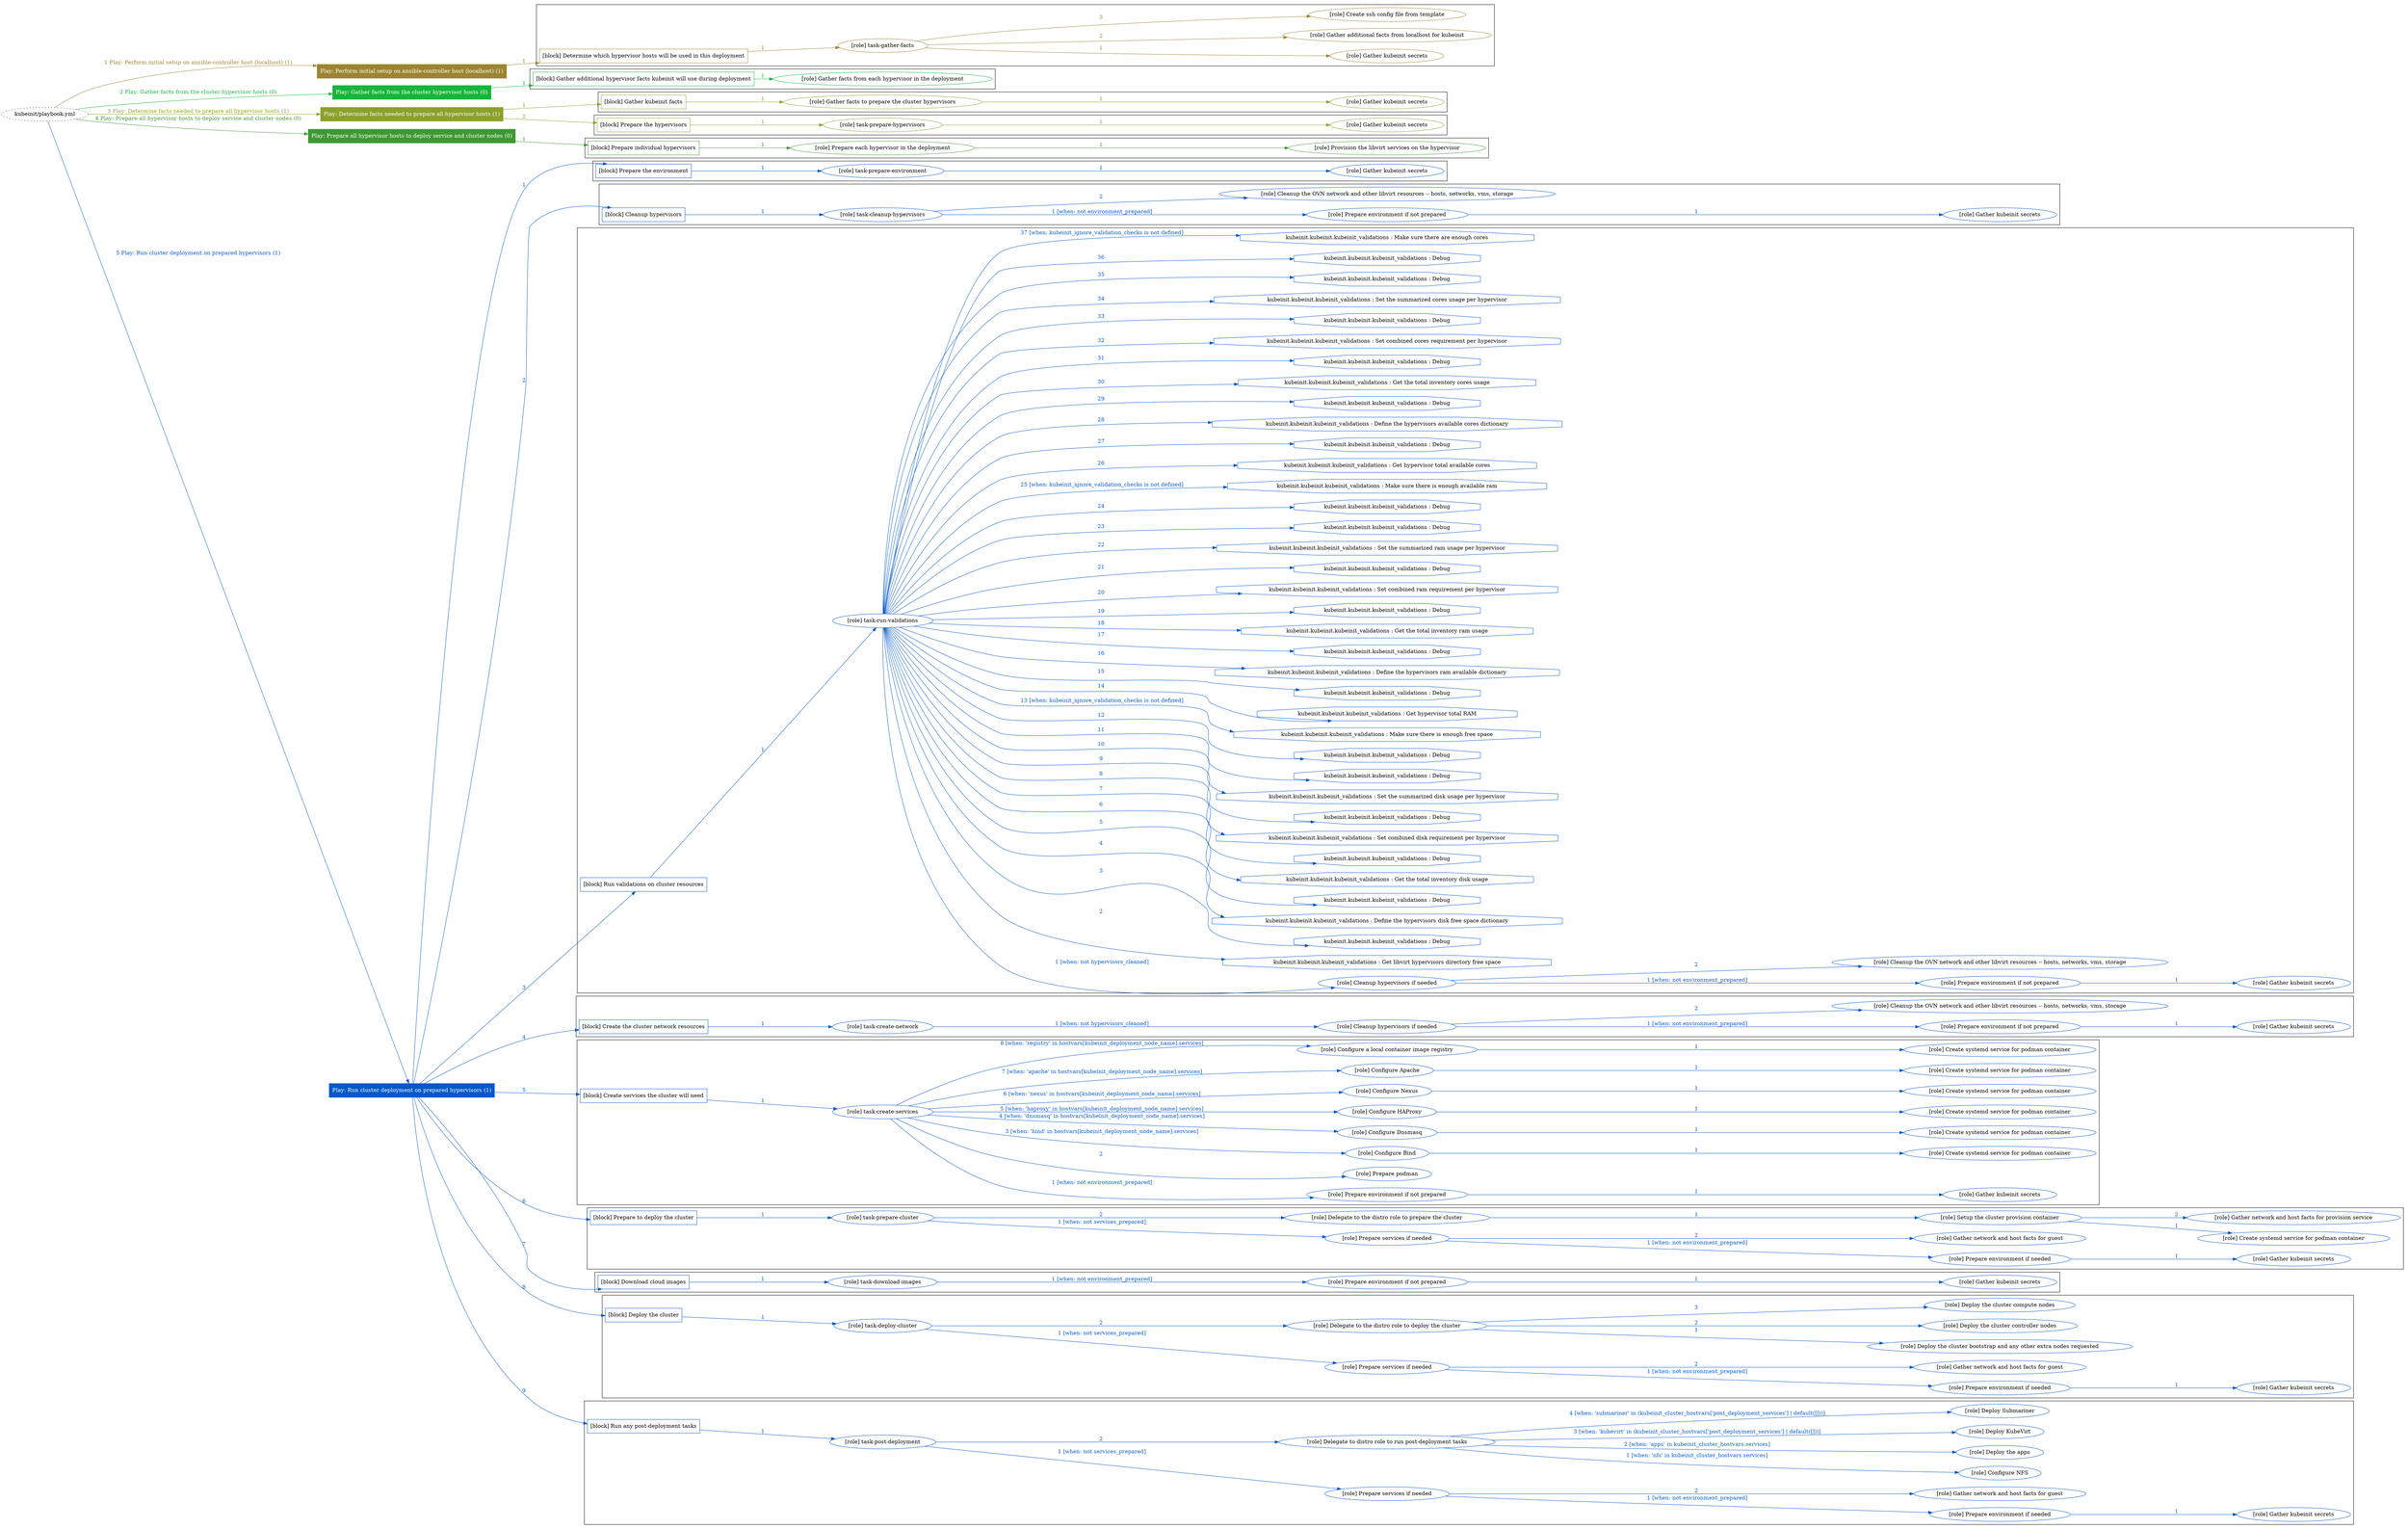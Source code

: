digraph {
	graph [concentrate=true ordering=in rankdir=LR ratio=fill]
	edge [esep=5 sep=10]
	"kubeinit/playbook.yml" [URL="/home/runner/work/kubeinit/kubeinit/kubeinit/playbook.yml" id=playbook_516b42e5 style=dotted]
	"kubeinit/playbook.yml" -> play_f1b6105c [label="1 Play: Perform initial setup on ansible-controller host (localhost) (1)" color="#9b8531" fontcolor="#9b8531" id=edge_play_f1b6105c labeltooltip="1 Play: Perform initial setup on ansible-controller host (localhost) (1)" tooltip="1 Play: Perform initial setup on ansible-controller host (localhost) (1)"]
	subgraph "Play: Perform initial setup on ansible-controller host (localhost) (1)" {
		play_f1b6105c [label="Play: Perform initial setup on ansible-controller host (localhost) (1)" URL="/home/runner/work/kubeinit/kubeinit/kubeinit/playbook.yml" color="#9b8531" fontcolor="#ffffff" id=play_f1b6105c shape=box style=filled tooltip=localhost]
		play_f1b6105c -> block_9f536026 [label=1 color="#9b8531" fontcolor="#9b8531" id=edge_block_9f536026 labeltooltip=1 tooltip=1]
		subgraph cluster_block_9f536026 {
			block_9f536026 [label="[block] Determine which hypervisor hosts will be used in this deployment" URL="/home/runner/work/kubeinit/kubeinit/kubeinit/playbook.yml" color="#9b8531" id=block_9f536026 labeltooltip="Determine which hypervisor hosts will be used in this deployment" shape=box tooltip="Determine which hypervisor hosts will be used in this deployment"]
			block_9f536026 -> role_c29027b6 [label="1 " color="#9b8531" fontcolor="#9b8531" id=edge_role_c29027b6 labeltooltip="1 " tooltip="1 "]
			subgraph "task-gather-facts" {
				role_c29027b6 [label="[role] task-gather-facts" URL="/home/runner/work/kubeinit/kubeinit/kubeinit/playbook.yml" color="#9b8531" id=role_c29027b6 tooltip="task-gather-facts"]
				role_c29027b6 -> role_8c5fe836 [label="1 " color="#9b8531" fontcolor="#9b8531" id=edge_role_8c5fe836 labeltooltip="1 " tooltip="1 "]
				subgraph "Gather kubeinit secrets" {
					role_8c5fe836 [label="[role] Gather kubeinit secrets" URL="/home/runner/.ansible/collections/ansible_collections/kubeinit/kubeinit/roles/kubeinit_prepare/tasks/build_hypervisors_group.yml" color="#9b8531" id=role_8c5fe836 tooltip="Gather kubeinit secrets"]
				}
				role_c29027b6 -> role_9593f712 [label="2 " color="#9b8531" fontcolor="#9b8531" id=edge_role_9593f712 labeltooltip="2 " tooltip="2 "]
				subgraph "Gather additional facts from localhost for kubeinit" {
					role_9593f712 [label="[role] Gather additional facts from localhost for kubeinit" URL="/home/runner/.ansible/collections/ansible_collections/kubeinit/kubeinit/roles/kubeinit_prepare/tasks/build_hypervisors_group.yml" color="#9b8531" id=role_9593f712 tooltip="Gather additional facts from localhost for kubeinit"]
				}
				role_c29027b6 -> role_0f7c6d18 [label="3 " color="#9b8531" fontcolor="#9b8531" id=edge_role_0f7c6d18 labeltooltip="3 " tooltip="3 "]
				subgraph "Create ssh config file from template" {
					role_0f7c6d18 [label="[role] Create ssh config file from template" URL="/home/runner/.ansible/collections/ansible_collections/kubeinit/kubeinit/roles/kubeinit_prepare/tasks/build_hypervisors_group.yml" color="#9b8531" id=role_0f7c6d18 tooltip="Create ssh config file from template"]
				}
			}
		}
	}
	"kubeinit/playbook.yml" -> play_8c9add6f [label="2 Play: Gather facts from the cluster hypervisor hosts (0)" color="#17b53a" fontcolor="#17b53a" id=edge_play_8c9add6f labeltooltip="2 Play: Gather facts from the cluster hypervisor hosts (0)" tooltip="2 Play: Gather facts from the cluster hypervisor hosts (0)"]
	subgraph "Play: Gather facts from the cluster hypervisor hosts (0)" {
		play_8c9add6f [label="Play: Gather facts from the cluster hypervisor hosts (0)" URL="/home/runner/work/kubeinit/kubeinit/kubeinit/playbook.yml" color="#17b53a" fontcolor="#ffffff" id=play_8c9add6f shape=box style=filled tooltip="Play: Gather facts from the cluster hypervisor hosts (0)"]
		play_8c9add6f -> block_98d8e6ce [label=1 color="#17b53a" fontcolor="#17b53a" id=edge_block_98d8e6ce labeltooltip=1 tooltip=1]
		subgraph cluster_block_98d8e6ce {
			block_98d8e6ce [label="[block] Gather additional hypervisor facts kubeinit will use during deployment" URL="/home/runner/work/kubeinit/kubeinit/kubeinit/playbook.yml" color="#17b53a" id=block_98d8e6ce labeltooltip="Gather additional hypervisor facts kubeinit will use during deployment" shape=box tooltip="Gather additional hypervisor facts kubeinit will use during deployment"]
			block_98d8e6ce -> role_8a19a541 [label="1 " color="#17b53a" fontcolor="#17b53a" id=edge_role_8a19a541 labeltooltip="1 " tooltip="1 "]
			subgraph "Gather facts from each hypervisor in the deployment" {
				role_8a19a541 [label="[role] Gather facts from each hypervisor in the deployment" URL="/home/runner/work/kubeinit/kubeinit/kubeinit/playbook.yml" color="#17b53a" id=role_8a19a541 tooltip="Gather facts from each hypervisor in the deployment"]
			}
		}
	}
	"kubeinit/playbook.yml" -> play_200da347 [label="3 Play: Determine facts needed to prepare all hypervisor hosts (1)" color="#8ba12b" fontcolor="#8ba12b" id=edge_play_200da347 labeltooltip="3 Play: Determine facts needed to prepare all hypervisor hosts (1)" tooltip="3 Play: Determine facts needed to prepare all hypervisor hosts (1)"]
	subgraph "Play: Determine facts needed to prepare all hypervisor hosts (1)" {
		play_200da347 [label="Play: Determine facts needed to prepare all hypervisor hosts (1)" URL="/home/runner/work/kubeinit/kubeinit/kubeinit/playbook.yml" color="#8ba12b" fontcolor="#ffffff" id=play_200da347 shape=box style=filled tooltip=localhost]
		play_200da347 -> block_b54a9b80 [label=1 color="#8ba12b" fontcolor="#8ba12b" id=edge_block_b54a9b80 labeltooltip=1 tooltip=1]
		subgraph cluster_block_b54a9b80 {
			block_b54a9b80 [label="[block] Gather kubeinit facts" URL="/home/runner/work/kubeinit/kubeinit/kubeinit/playbook.yml" color="#8ba12b" id=block_b54a9b80 labeltooltip="Gather kubeinit facts" shape=box tooltip="Gather kubeinit facts"]
			block_b54a9b80 -> role_303dbc44 [label="1 " color="#8ba12b" fontcolor="#8ba12b" id=edge_role_303dbc44 labeltooltip="1 " tooltip="1 "]
			subgraph "Gather facts to prepare the cluster hypervisors" {
				role_303dbc44 [label="[role] Gather facts to prepare the cluster hypervisors" URL="/home/runner/work/kubeinit/kubeinit/kubeinit/playbook.yml" color="#8ba12b" id=role_303dbc44 tooltip="Gather facts to prepare the cluster hypervisors"]
				role_303dbc44 -> role_16e437fc [label="1 " color="#8ba12b" fontcolor="#8ba12b" id=edge_role_16e437fc labeltooltip="1 " tooltip="1 "]
				subgraph "Gather kubeinit secrets" {
					role_16e437fc [label="[role] Gather kubeinit secrets" URL="/home/runner/.ansible/collections/ansible_collections/kubeinit/kubeinit/roles/kubeinit_prepare/tasks/gather_kubeinit_facts.yml" color="#8ba12b" id=role_16e437fc tooltip="Gather kubeinit secrets"]
				}
			}
		}
		play_200da347 -> block_d89510da [label=2 color="#8ba12b" fontcolor="#8ba12b" id=edge_block_d89510da labeltooltip=2 tooltip=2]
		subgraph cluster_block_d89510da {
			block_d89510da [label="[block] Prepare the hypervisors" URL="/home/runner/work/kubeinit/kubeinit/kubeinit/playbook.yml" color="#8ba12b" id=block_d89510da labeltooltip="Prepare the hypervisors" shape=box tooltip="Prepare the hypervisors"]
			block_d89510da -> role_5c255d8d [label="1 " color="#8ba12b" fontcolor="#8ba12b" id=edge_role_5c255d8d labeltooltip="1 " tooltip="1 "]
			subgraph "task-prepare-hypervisors" {
				role_5c255d8d [label="[role] task-prepare-hypervisors" URL="/home/runner/work/kubeinit/kubeinit/kubeinit/playbook.yml" color="#8ba12b" id=role_5c255d8d tooltip="task-prepare-hypervisors"]
				role_5c255d8d -> role_21400a7a [label="1 " color="#8ba12b" fontcolor="#8ba12b" id=edge_role_21400a7a labeltooltip="1 " tooltip="1 "]
				subgraph "Gather kubeinit secrets" {
					role_21400a7a [label="[role] Gather kubeinit secrets" URL="/home/runner/.ansible/collections/ansible_collections/kubeinit/kubeinit/roles/kubeinit_prepare/tasks/gather_kubeinit_facts.yml" color="#8ba12b" id=role_21400a7a tooltip="Gather kubeinit secrets"]
				}
			}
		}
	}
	"kubeinit/playbook.yml" -> play_73ff75b8 [label="4 Play: Prepare all hypervisor hosts to deploy service and cluster nodes (0)" color="#3f9834" fontcolor="#3f9834" id=edge_play_73ff75b8 labeltooltip="4 Play: Prepare all hypervisor hosts to deploy service and cluster nodes (0)" tooltip="4 Play: Prepare all hypervisor hosts to deploy service and cluster nodes (0)"]
	subgraph "Play: Prepare all hypervisor hosts to deploy service and cluster nodes (0)" {
		play_73ff75b8 [label="Play: Prepare all hypervisor hosts to deploy service and cluster nodes (0)" URL="/home/runner/work/kubeinit/kubeinit/kubeinit/playbook.yml" color="#3f9834" fontcolor="#ffffff" id=play_73ff75b8 shape=box style=filled tooltip="Play: Prepare all hypervisor hosts to deploy service and cluster nodes (0)"]
		play_73ff75b8 -> block_c73c0454 [label=1 color="#3f9834" fontcolor="#3f9834" id=edge_block_c73c0454 labeltooltip=1 tooltip=1]
		subgraph cluster_block_c73c0454 {
			block_c73c0454 [label="[block] Prepare individual hypervisors" URL="/home/runner/work/kubeinit/kubeinit/kubeinit/playbook.yml" color="#3f9834" id=block_c73c0454 labeltooltip="Prepare individual hypervisors" shape=box tooltip="Prepare individual hypervisors"]
			block_c73c0454 -> role_36ffcd84 [label="1 " color="#3f9834" fontcolor="#3f9834" id=edge_role_36ffcd84 labeltooltip="1 " tooltip="1 "]
			subgraph "Prepare each hypervisor in the deployment" {
				role_36ffcd84 [label="[role] Prepare each hypervisor in the deployment" URL="/home/runner/work/kubeinit/kubeinit/kubeinit/playbook.yml" color="#3f9834" id=role_36ffcd84 tooltip="Prepare each hypervisor in the deployment"]
				role_36ffcd84 -> role_d3b40d68 [label="1 " color="#3f9834" fontcolor="#3f9834" id=edge_role_d3b40d68 labeltooltip="1 " tooltip="1 "]
				subgraph "Provision the libvirt services on the hypervisor" {
					role_d3b40d68 [label="[role] Provision the libvirt services on the hypervisor" URL="/home/runner/.ansible/collections/ansible_collections/kubeinit/kubeinit/roles/kubeinit_prepare/tasks/prepare_hypervisor.yml" color="#3f9834" id=role_d3b40d68 tooltip="Provision the libvirt services on the hypervisor"]
				}
			}
		}
	}
	"kubeinit/playbook.yml" -> play_70c0c1c5 [label="5 Play: Run cluster deployment on prepared hypervisors (1)" color="#0358c9" fontcolor="#0358c9" id=edge_play_70c0c1c5 labeltooltip="5 Play: Run cluster deployment on prepared hypervisors (1)" tooltip="5 Play: Run cluster deployment on prepared hypervisors (1)"]
	subgraph "Play: Run cluster deployment on prepared hypervisors (1)" {
		play_70c0c1c5 [label="Play: Run cluster deployment on prepared hypervisors (1)" URL="/home/runner/work/kubeinit/kubeinit/kubeinit/playbook.yml" color="#0358c9" fontcolor="#ffffff" id=play_70c0c1c5 shape=box style=filled tooltip=localhost]
		play_70c0c1c5 -> block_64a1040b [label=1 color="#0358c9" fontcolor="#0358c9" id=edge_block_64a1040b labeltooltip=1 tooltip=1]
		subgraph cluster_block_64a1040b {
			block_64a1040b [label="[block] Prepare the environment" URL="/home/runner/work/kubeinit/kubeinit/kubeinit/playbook.yml" color="#0358c9" id=block_64a1040b labeltooltip="Prepare the environment" shape=box tooltip="Prepare the environment"]
			block_64a1040b -> role_9ca0532d [label="1 " color="#0358c9" fontcolor="#0358c9" id=edge_role_9ca0532d labeltooltip="1 " tooltip="1 "]
			subgraph "task-prepare-environment" {
				role_9ca0532d [label="[role] task-prepare-environment" URL="/home/runner/work/kubeinit/kubeinit/kubeinit/playbook.yml" color="#0358c9" id=role_9ca0532d tooltip="task-prepare-environment"]
				role_9ca0532d -> role_166b3806 [label="1 " color="#0358c9" fontcolor="#0358c9" id=edge_role_166b3806 labeltooltip="1 " tooltip="1 "]
				subgraph "Gather kubeinit secrets" {
					role_166b3806 [label="[role] Gather kubeinit secrets" URL="/home/runner/.ansible/collections/ansible_collections/kubeinit/kubeinit/roles/kubeinit_prepare/tasks/gather_kubeinit_facts.yml" color="#0358c9" id=role_166b3806 tooltip="Gather kubeinit secrets"]
				}
			}
		}
		play_70c0c1c5 -> block_88ec2f21 [label=2 color="#0358c9" fontcolor="#0358c9" id=edge_block_88ec2f21 labeltooltip=2 tooltip=2]
		subgraph cluster_block_88ec2f21 {
			block_88ec2f21 [label="[block] Cleanup hypervisors" URL="/home/runner/work/kubeinit/kubeinit/kubeinit/playbook.yml" color="#0358c9" id=block_88ec2f21 labeltooltip="Cleanup hypervisors" shape=box tooltip="Cleanup hypervisors"]
			block_88ec2f21 -> role_f817761f [label="1 " color="#0358c9" fontcolor="#0358c9" id=edge_role_f817761f labeltooltip="1 " tooltip="1 "]
			subgraph "task-cleanup-hypervisors" {
				role_f817761f [label="[role] task-cleanup-hypervisors" URL="/home/runner/work/kubeinit/kubeinit/kubeinit/playbook.yml" color="#0358c9" id=role_f817761f tooltip="task-cleanup-hypervisors"]
				role_f817761f -> role_f454b35c [label="1 [when: not environment_prepared]" color="#0358c9" fontcolor="#0358c9" id=edge_role_f454b35c labeltooltip="1 [when: not environment_prepared]" tooltip="1 [when: not environment_prepared]"]
				subgraph "Prepare environment if not prepared" {
					role_f454b35c [label="[role] Prepare environment if not prepared" URL="/home/runner/.ansible/collections/ansible_collections/kubeinit/kubeinit/roles/kubeinit_prepare/tasks/cleanup_hypervisors.yml" color="#0358c9" id=role_f454b35c tooltip="Prepare environment if not prepared"]
					role_f454b35c -> role_460e9805 [label="1 " color="#0358c9" fontcolor="#0358c9" id=edge_role_460e9805 labeltooltip="1 " tooltip="1 "]
					subgraph "Gather kubeinit secrets" {
						role_460e9805 [label="[role] Gather kubeinit secrets" URL="/home/runner/.ansible/collections/ansible_collections/kubeinit/kubeinit/roles/kubeinit_prepare/tasks/gather_kubeinit_facts.yml" color="#0358c9" id=role_460e9805 tooltip="Gather kubeinit secrets"]
					}
				}
				role_f817761f -> role_e8b38c27 [label="2 " color="#0358c9" fontcolor="#0358c9" id=edge_role_e8b38c27 labeltooltip="2 " tooltip="2 "]
				subgraph "Cleanup the OVN network and other libvirt resources -- hosts, networks, vms, storage" {
					role_e8b38c27 [label="[role] Cleanup the OVN network and other libvirt resources -- hosts, networks, vms, storage" URL="/home/runner/.ansible/collections/ansible_collections/kubeinit/kubeinit/roles/kubeinit_prepare/tasks/cleanup_hypervisors.yml" color="#0358c9" id=role_e8b38c27 tooltip="Cleanup the OVN network and other libvirt resources -- hosts, networks, vms, storage"]
				}
			}
		}
		play_70c0c1c5 -> block_ed8fdf6f [label=3 color="#0358c9" fontcolor="#0358c9" id=edge_block_ed8fdf6f labeltooltip=3 tooltip=3]
		subgraph cluster_block_ed8fdf6f {
			block_ed8fdf6f [label="[block] Run validations on cluster resources" URL="/home/runner/work/kubeinit/kubeinit/kubeinit/playbook.yml" color="#0358c9" id=block_ed8fdf6f labeltooltip="Run validations on cluster resources" shape=box tooltip="Run validations on cluster resources"]
			block_ed8fdf6f -> role_371c4b51 [label="1 " color="#0358c9" fontcolor="#0358c9" id=edge_role_371c4b51 labeltooltip="1 " tooltip="1 "]
			subgraph "task-run-validations" {
				role_371c4b51 [label="[role] task-run-validations" URL="/home/runner/work/kubeinit/kubeinit/kubeinit/playbook.yml" color="#0358c9" id=role_371c4b51 tooltip="task-run-validations"]
				role_371c4b51 -> role_d8193737 [label="1 [when: not hypervisors_cleaned]" color="#0358c9" fontcolor="#0358c9" id=edge_role_d8193737 labeltooltip="1 [when: not hypervisors_cleaned]" tooltip="1 [when: not hypervisors_cleaned]"]
				subgraph "Cleanup hypervisors if needed" {
					role_d8193737 [label="[role] Cleanup hypervisors if needed" URL="/home/runner/.ansible/collections/ansible_collections/kubeinit/kubeinit/roles/kubeinit_validations/tasks/main.yml" color="#0358c9" id=role_d8193737 tooltip="Cleanup hypervisors if needed"]
					role_d8193737 -> role_0c0fed18 [label="1 [when: not environment_prepared]" color="#0358c9" fontcolor="#0358c9" id=edge_role_0c0fed18 labeltooltip="1 [when: not environment_prepared]" tooltip="1 [when: not environment_prepared]"]
					subgraph "Prepare environment if not prepared" {
						role_0c0fed18 [label="[role] Prepare environment if not prepared" URL="/home/runner/.ansible/collections/ansible_collections/kubeinit/kubeinit/roles/kubeinit_prepare/tasks/cleanup_hypervisors.yml" color="#0358c9" id=role_0c0fed18 tooltip="Prepare environment if not prepared"]
						role_0c0fed18 -> role_7464b5bd [label="1 " color="#0358c9" fontcolor="#0358c9" id=edge_role_7464b5bd labeltooltip="1 " tooltip="1 "]
						subgraph "Gather kubeinit secrets" {
							role_7464b5bd [label="[role] Gather kubeinit secrets" URL="/home/runner/.ansible/collections/ansible_collections/kubeinit/kubeinit/roles/kubeinit_prepare/tasks/gather_kubeinit_facts.yml" color="#0358c9" id=role_7464b5bd tooltip="Gather kubeinit secrets"]
						}
					}
					role_d8193737 -> role_3f246fa4 [label="2 " color="#0358c9" fontcolor="#0358c9" id=edge_role_3f246fa4 labeltooltip="2 " tooltip="2 "]
					subgraph "Cleanup the OVN network and other libvirt resources -- hosts, networks, vms, storage" {
						role_3f246fa4 [label="[role] Cleanup the OVN network and other libvirt resources -- hosts, networks, vms, storage" URL="/home/runner/.ansible/collections/ansible_collections/kubeinit/kubeinit/roles/kubeinit_prepare/tasks/cleanup_hypervisors.yml" color="#0358c9" id=role_3f246fa4 tooltip="Cleanup the OVN network and other libvirt resources -- hosts, networks, vms, storage"]
					}
				}
				task_0b9d705e [label="kubeinit.kubeinit.kubeinit_validations : Get libvirt hypervisors directory free space" URL="/home/runner/.ansible/collections/ansible_collections/kubeinit/kubeinit/roles/kubeinit_validations/tasks/10_libvirt_free_space.yml" color="#0358c9" id=task_0b9d705e shape=octagon tooltip="kubeinit.kubeinit.kubeinit_validations : Get libvirt hypervisors directory free space"]
				role_371c4b51 -> task_0b9d705e [label="2 " color="#0358c9" fontcolor="#0358c9" id=edge_task_0b9d705e labeltooltip="2 " tooltip="2 "]
				task_7f73a17f [label="kubeinit.kubeinit.kubeinit_validations : Debug" URL="/home/runner/.ansible/collections/ansible_collections/kubeinit/kubeinit/roles/kubeinit_validations/tasks/10_libvirt_free_space.yml" color="#0358c9" id=task_7f73a17f shape=octagon tooltip="kubeinit.kubeinit.kubeinit_validations : Debug"]
				role_371c4b51 -> task_7f73a17f [label="3 " color="#0358c9" fontcolor="#0358c9" id=edge_task_7f73a17f labeltooltip="3 " tooltip="3 "]
				task_2996f88a [label="kubeinit.kubeinit.kubeinit_validations : Define the hypervisors disk free space dictionary" URL="/home/runner/.ansible/collections/ansible_collections/kubeinit/kubeinit/roles/kubeinit_validations/tasks/10_libvirt_free_space.yml" color="#0358c9" id=task_2996f88a shape=octagon tooltip="kubeinit.kubeinit.kubeinit_validations : Define the hypervisors disk free space dictionary"]
				role_371c4b51 -> task_2996f88a [label="4 " color="#0358c9" fontcolor="#0358c9" id=edge_task_2996f88a labeltooltip="4 " tooltip="4 "]
				task_c3e417c1 [label="kubeinit.kubeinit.kubeinit_validations : Debug" URL="/home/runner/.ansible/collections/ansible_collections/kubeinit/kubeinit/roles/kubeinit_validations/tasks/10_libvirt_free_space.yml" color="#0358c9" id=task_c3e417c1 shape=octagon tooltip="kubeinit.kubeinit.kubeinit_validations : Debug"]
				role_371c4b51 -> task_c3e417c1 [label="5 " color="#0358c9" fontcolor="#0358c9" id=edge_task_c3e417c1 labeltooltip="5 " tooltip="5 "]
				task_34283cd2 [label="kubeinit.kubeinit.kubeinit_validations : Get the total inventory disk usage" URL="/home/runner/.ansible/collections/ansible_collections/kubeinit/kubeinit/roles/kubeinit_validations/tasks/10_libvirt_free_space.yml" color="#0358c9" id=task_34283cd2 shape=octagon tooltip="kubeinit.kubeinit.kubeinit_validations : Get the total inventory disk usage"]
				role_371c4b51 -> task_34283cd2 [label="6 " color="#0358c9" fontcolor="#0358c9" id=edge_task_34283cd2 labeltooltip="6 " tooltip="6 "]
				task_5e05b1ab [label="kubeinit.kubeinit.kubeinit_validations : Debug" URL="/home/runner/.ansible/collections/ansible_collections/kubeinit/kubeinit/roles/kubeinit_validations/tasks/10_libvirt_free_space.yml" color="#0358c9" id=task_5e05b1ab shape=octagon tooltip="kubeinit.kubeinit.kubeinit_validations : Debug"]
				role_371c4b51 -> task_5e05b1ab [label="7 " color="#0358c9" fontcolor="#0358c9" id=edge_task_5e05b1ab labeltooltip="7 " tooltip="7 "]
				task_1974746e [label="kubeinit.kubeinit.kubeinit_validations : Set combined disk requirement per hypervisor" URL="/home/runner/.ansible/collections/ansible_collections/kubeinit/kubeinit/roles/kubeinit_validations/tasks/10_libvirt_free_space.yml" color="#0358c9" id=task_1974746e shape=octagon tooltip="kubeinit.kubeinit.kubeinit_validations : Set combined disk requirement per hypervisor"]
				role_371c4b51 -> task_1974746e [label="8 " color="#0358c9" fontcolor="#0358c9" id=edge_task_1974746e labeltooltip="8 " tooltip="8 "]
				task_6fd73dc0 [label="kubeinit.kubeinit.kubeinit_validations : Debug" URL="/home/runner/.ansible/collections/ansible_collections/kubeinit/kubeinit/roles/kubeinit_validations/tasks/10_libvirt_free_space.yml" color="#0358c9" id=task_6fd73dc0 shape=octagon tooltip="kubeinit.kubeinit.kubeinit_validations : Debug"]
				role_371c4b51 -> task_6fd73dc0 [label="9 " color="#0358c9" fontcolor="#0358c9" id=edge_task_6fd73dc0 labeltooltip="9 " tooltip="9 "]
				task_dff923de [label="kubeinit.kubeinit.kubeinit_validations : Set the summarized disk usage per hypervisor" URL="/home/runner/.ansible/collections/ansible_collections/kubeinit/kubeinit/roles/kubeinit_validations/tasks/10_libvirt_free_space.yml" color="#0358c9" id=task_dff923de shape=octagon tooltip="kubeinit.kubeinit.kubeinit_validations : Set the summarized disk usage per hypervisor"]
				role_371c4b51 -> task_dff923de [label="10 " color="#0358c9" fontcolor="#0358c9" id=edge_task_dff923de labeltooltip="10 " tooltip="10 "]
				task_5b22fabd [label="kubeinit.kubeinit.kubeinit_validations : Debug" URL="/home/runner/.ansible/collections/ansible_collections/kubeinit/kubeinit/roles/kubeinit_validations/tasks/10_libvirt_free_space.yml" color="#0358c9" id=task_5b22fabd shape=octagon tooltip="kubeinit.kubeinit.kubeinit_validations : Debug"]
				role_371c4b51 -> task_5b22fabd [label="11 " color="#0358c9" fontcolor="#0358c9" id=edge_task_5b22fabd labeltooltip="11 " tooltip="11 "]
				task_340f166b [label="kubeinit.kubeinit.kubeinit_validations : Debug" URL="/home/runner/.ansible/collections/ansible_collections/kubeinit/kubeinit/roles/kubeinit_validations/tasks/10_libvirt_free_space.yml" color="#0358c9" id=task_340f166b shape=octagon tooltip="kubeinit.kubeinit.kubeinit_validations : Debug"]
				role_371c4b51 -> task_340f166b [label="12 " color="#0358c9" fontcolor="#0358c9" id=edge_task_340f166b labeltooltip="12 " tooltip="12 "]
				task_e3254d50 [label="kubeinit.kubeinit.kubeinit_validations : Make sure there is enough free space" URL="/home/runner/.ansible/collections/ansible_collections/kubeinit/kubeinit/roles/kubeinit_validations/tasks/10_libvirt_free_space.yml" color="#0358c9" id=task_e3254d50 shape=octagon tooltip="kubeinit.kubeinit.kubeinit_validations : Make sure there is enough free space"]
				role_371c4b51 -> task_e3254d50 [label="13 [when: kubeinit_ignore_validation_checks is not defined]" color="#0358c9" fontcolor="#0358c9" id=edge_task_e3254d50 labeltooltip="13 [when: kubeinit_ignore_validation_checks is not defined]" tooltip="13 [when: kubeinit_ignore_validation_checks is not defined]"]
				task_35b7f886 [label="kubeinit.kubeinit.kubeinit_validations : Get hypervisor total RAM" URL="/home/runner/.ansible/collections/ansible_collections/kubeinit/kubeinit/roles/kubeinit_validations/tasks/20_libvirt_available_ram.yml" color="#0358c9" id=task_35b7f886 shape=octagon tooltip="kubeinit.kubeinit.kubeinit_validations : Get hypervisor total RAM"]
				role_371c4b51 -> task_35b7f886 [label="14 " color="#0358c9" fontcolor="#0358c9" id=edge_task_35b7f886 labeltooltip="14 " tooltip="14 "]
				task_cdd307d9 [label="kubeinit.kubeinit.kubeinit_validations : Debug" URL="/home/runner/.ansible/collections/ansible_collections/kubeinit/kubeinit/roles/kubeinit_validations/tasks/20_libvirt_available_ram.yml" color="#0358c9" id=task_cdd307d9 shape=octagon tooltip="kubeinit.kubeinit.kubeinit_validations : Debug"]
				role_371c4b51 -> task_cdd307d9 [label="15 " color="#0358c9" fontcolor="#0358c9" id=edge_task_cdd307d9 labeltooltip="15 " tooltip="15 "]
				task_378e7d35 [label="kubeinit.kubeinit.kubeinit_validations : Define the hypervisors ram available dictionary" URL="/home/runner/.ansible/collections/ansible_collections/kubeinit/kubeinit/roles/kubeinit_validations/tasks/20_libvirt_available_ram.yml" color="#0358c9" id=task_378e7d35 shape=octagon tooltip="kubeinit.kubeinit.kubeinit_validations : Define the hypervisors ram available dictionary"]
				role_371c4b51 -> task_378e7d35 [label="16 " color="#0358c9" fontcolor="#0358c9" id=edge_task_378e7d35 labeltooltip="16 " tooltip="16 "]
				task_d34c6174 [label="kubeinit.kubeinit.kubeinit_validations : Debug" URL="/home/runner/.ansible/collections/ansible_collections/kubeinit/kubeinit/roles/kubeinit_validations/tasks/20_libvirt_available_ram.yml" color="#0358c9" id=task_d34c6174 shape=octagon tooltip="kubeinit.kubeinit.kubeinit_validations : Debug"]
				role_371c4b51 -> task_d34c6174 [label="17 " color="#0358c9" fontcolor="#0358c9" id=edge_task_d34c6174 labeltooltip="17 " tooltip="17 "]
				task_3de178c7 [label="kubeinit.kubeinit.kubeinit_validations : Get the total inventory ram usage" URL="/home/runner/.ansible/collections/ansible_collections/kubeinit/kubeinit/roles/kubeinit_validations/tasks/20_libvirt_available_ram.yml" color="#0358c9" id=task_3de178c7 shape=octagon tooltip="kubeinit.kubeinit.kubeinit_validations : Get the total inventory ram usage"]
				role_371c4b51 -> task_3de178c7 [label="18 " color="#0358c9" fontcolor="#0358c9" id=edge_task_3de178c7 labeltooltip="18 " tooltip="18 "]
				task_3450ccbf [label="kubeinit.kubeinit.kubeinit_validations : Debug" URL="/home/runner/.ansible/collections/ansible_collections/kubeinit/kubeinit/roles/kubeinit_validations/tasks/20_libvirt_available_ram.yml" color="#0358c9" id=task_3450ccbf shape=octagon tooltip="kubeinit.kubeinit.kubeinit_validations : Debug"]
				role_371c4b51 -> task_3450ccbf [label="19 " color="#0358c9" fontcolor="#0358c9" id=edge_task_3450ccbf labeltooltip="19 " tooltip="19 "]
				task_5ba1dc6f [label="kubeinit.kubeinit.kubeinit_validations : Set combined ram requirement per hypervisor" URL="/home/runner/.ansible/collections/ansible_collections/kubeinit/kubeinit/roles/kubeinit_validations/tasks/20_libvirt_available_ram.yml" color="#0358c9" id=task_5ba1dc6f shape=octagon tooltip="kubeinit.kubeinit.kubeinit_validations : Set combined ram requirement per hypervisor"]
				role_371c4b51 -> task_5ba1dc6f [label="20 " color="#0358c9" fontcolor="#0358c9" id=edge_task_5ba1dc6f labeltooltip="20 " tooltip="20 "]
				task_a9d70d98 [label="kubeinit.kubeinit.kubeinit_validations : Debug" URL="/home/runner/.ansible/collections/ansible_collections/kubeinit/kubeinit/roles/kubeinit_validations/tasks/20_libvirt_available_ram.yml" color="#0358c9" id=task_a9d70d98 shape=octagon tooltip="kubeinit.kubeinit.kubeinit_validations : Debug"]
				role_371c4b51 -> task_a9d70d98 [label="21 " color="#0358c9" fontcolor="#0358c9" id=edge_task_a9d70d98 labeltooltip="21 " tooltip="21 "]
				task_f88c8f5e [label="kubeinit.kubeinit.kubeinit_validations : Set the summarized ram usage per hypervisor" URL="/home/runner/.ansible/collections/ansible_collections/kubeinit/kubeinit/roles/kubeinit_validations/tasks/20_libvirt_available_ram.yml" color="#0358c9" id=task_f88c8f5e shape=octagon tooltip="kubeinit.kubeinit.kubeinit_validations : Set the summarized ram usage per hypervisor"]
				role_371c4b51 -> task_f88c8f5e [label="22 " color="#0358c9" fontcolor="#0358c9" id=edge_task_f88c8f5e labeltooltip="22 " tooltip="22 "]
				task_85d0cc59 [label="kubeinit.kubeinit.kubeinit_validations : Debug" URL="/home/runner/.ansible/collections/ansible_collections/kubeinit/kubeinit/roles/kubeinit_validations/tasks/20_libvirt_available_ram.yml" color="#0358c9" id=task_85d0cc59 shape=octagon tooltip="kubeinit.kubeinit.kubeinit_validations : Debug"]
				role_371c4b51 -> task_85d0cc59 [label="23 " color="#0358c9" fontcolor="#0358c9" id=edge_task_85d0cc59 labeltooltip="23 " tooltip="23 "]
				task_093781b3 [label="kubeinit.kubeinit.kubeinit_validations : Debug" URL="/home/runner/.ansible/collections/ansible_collections/kubeinit/kubeinit/roles/kubeinit_validations/tasks/20_libvirt_available_ram.yml" color="#0358c9" id=task_093781b3 shape=octagon tooltip="kubeinit.kubeinit.kubeinit_validations : Debug"]
				role_371c4b51 -> task_093781b3 [label="24 " color="#0358c9" fontcolor="#0358c9" id=edge_task_093781b3 labeltooltip="24 " tooltip="24 "]
				task_eb63bea1 [label="kubeinit.kubeinit.kubeinit_validations : Make sure there is enough available ram" URL="/home/runner/.ansible/collections/ansible_collections/kubeinit/kubeinit/roles/kubeinit_validations/tasks/20_libvirt_available_ram.yml" color="#0358c9" id=task_eb63bea1 shape=octagon tooltip="kubeinit.kubeinit.kubeinit_validations : Make sure there is enough available ram"]
				role_371c4b51 -> task_eb63bea1 [label="25 [when: kubeinit_ignore_validation_checks is not defined]" color="#0358c9" fontcolor="#0358c9" id=edge_task_eb63bea1 labeltooltip="25 [when: kubeinit_ignore_validation_checks is not defined]" tooltip="25 [when: kubeinit_ignore_validation_checks is not defined]"]
				task_e8b9f30c [label="kubeinit.kubeinit.kubeinit_validations : Get hypervisor total available cores" URL="/home/runner/.ansible/collections/ansible_collections/kubeinit/kubeinit/roles/kubeinit_validations/tasks/30_libvirt_check_cpu_cores.yml" color="#0358c9" id=task_e8b9f30c shape=octagon tooltip="kubeinit.kubeinit.kubeinit_validations : Get hypervisor total available cores"]
				role_371c4b51 -> task_e8b9f30c [label="26 " color="#0358c9" fontcolor="#0358c9" id=edge_task_e8b9f30c labeltooltip="26 " tooltip="26 "]
				task_f9955683 [label="kubeinit.kubeinit.kubeinit_validations : Debug" URL="/home/runner/.ansible/collections/ansible_collections/kubeinit/kubeinit/roles/kubeinit_validations/tasks/30_libvirt_check_cpu_cores.yml" color="#0358c9" id=task_f9955683 shape=octagon tooltip="kubeinit.kubeinit.kubeinit_validations : Debug"]
				role_371c4b51 -> task_f9955683 [label="27 " color="#0358c9" fontcolor="#0358c9" id=edge_task_f9955683 labeltooltip="27 " tooltip="27 "]
				task_07a51c7a [label="kubeinit.kubeinit.kubeinit_validations : Define the hypervisors available cores dictionary" URL="/home/runner/.ansible/collections/ansible_collections/kubeinit/kubeinit/roles/kubeinit_validations/tasks/30_libvirt_check_cpu_cores.yml" color="#0358c9" id=task_07a51c7a shape=octagon tooltip="kubeinit.kubeinit.kubeinit_validations : Define the hypervisors available cores dictionary"]
				role_371c4b51 -> task_07a51c7a [label="28 " color="#0358c9" fontcolor="#0358c9" id=edge_task_07a51c7a labeltooltip="28 " tooltip="28 "]
				task_02d8fa01 [label="kubeinit.kubeinit.kubeinit_validations : Debug" URL="/home/runner/.ansible/collections/ansible_collections/kubeinit/kubeinit/roles/kubeinit_validations/tasks/30_libvirt_check_cpu_cores.yml" color="#0358c9" id=task_02d8fa01 shape=octagon tooltip="kubeinit.kubeinit.kubeinit_validations : Debug"]
				role_371c4b51 -> task_02d8fa01 [label="29 " color="#0358c9" fontcolor="#0358c9" id=edge_task_02d8fa01 labeltooltip="29 " tooltip="29 "]
				task_a95cf741 [label="kubeinit.kubeinit.kubeinit_validations : Get the total inventory cores usage" URL="/home/runner/.ansible/collections/ansible_collections/kubeinit/kubeinit/roles/kubeinit_validations/tasks/30_libvirt_check_cpu_cores.yml" color="#0358c9" id=task_a95cf741 shape=octagon tooltip="kubeinit.kubeinit.kubeinit_validations : Get the total inventory cores usage"]
				role_371c4b51 -> task_a95cf741 [label="30 " color="#0358c9" fontcolor="#0358c9" id=edge_task_a95cf741 labeltooltip="30 " tooltip="30 "]
				task_27f28edd [label="kubeinit.kubeinit.kubeinit_validations : Debug" URL="/home/runner/.ansible/collections/ansible_collections/kubeinit/kubeinit/roles/kubeinit_validations/tasks/30_libvirt_check_cpu_cores.yml" color="#0358c9" id=task_27f28edd shape=octagon tooltip="kubeinit.kubeinit.kubeinit_validations : Debug"]
				role_371c4b51 -> task_27f28edd [label="31 " color="#0358c9" fontcolor="#0358c9" id=edge_task_27f28edd labeltooltip="31 " tooltip="31 "]
				task_470c5831 [label="kubeinit.kubeinit.kubeinit_validations : Set combined cores requirement per hypervisor" URL="/home/runner/.ansible/collections/ansible_collections/kubeinit/kubeinit/roles/kubeinit_validations/tasks/30_libvirt_check_cpu_cores.yml" color="#0358c9" id=task_470c5831 shape=octagon tooltip="kubeinit.kubeinit.kubeinit_validations : Set combined cores requirement per hypervisor"]
				role_371c4b51 -> task_470c5831 [label="32 " color="#0358c9" fontcolor="#0358c9" id=edge_task_470c5831 labeltooltip="32 " tooltip="32 "]
				task_da97ecfa [label="kubeinit.kubeinit.kubeinit_validations : Debug" URL="/home/runner/.ansible/collections/ansible_collections/kubeinit/kubeinit/roles/kubeinit_validations/tasks/30_libvirt_check_cpu_cores.yml" color="#0358c9" id=task_da97ecfa shape=octagon tooltip="kubeinit.kubeinit.kubeinit_validations : Debug"]
				role_371c4b51 -> task_da97ecfa [label="33 " color="#0358c9" fontcolor="#0358c9" id=edge_task_da97ecfa labeltooltip="33 " tooltip="33 "]
				task_449daadf [label="kubeinit.kubeinit.kubeinit_validations : Set the summarized cores usage per hypervisor" URL="/home/runner/.ansible/collections/ansible_collections/kubeinit/kubeinit/roles/kubeinit_validations/tasks/30_libvirt_check_cpu_cores.yml" color="#0358c9" id=task_449daadf shape=octagon tooltip="kubeinit.kubeinit.kubeinit_validations : Set the summarized cores usage per hypervisor"]
				role_371c4b51 -> task_449daadf [label="34 " color="#0358c9" fontcolor="#0358c9" id=edge_task_449daadf labeltooltip="34 " tooltip="34 "]
				task_f2302dc7 [label="kubeinit.kubeinit.kubeinit_validations : Debug" URL="/home/runner/.ansible/collections/ansible_collections/kubeinit/kubeinit/roles/kubeinit_validations/tasks/30_libvirt_check_cpu_cores.yml" color="#0358c9" id=task_f2302dc7 shape=octagon tooltip="kubeinit.kubeinit.kubeinit_validations : Debug"]
				role_371c4b51 -> task_f2302dc7 [label="35 " color="#0358c9" fontcolor="#0358c9" id=edge_task_f2302dc7 labeltooltip="35 " tooltip="35 "]
				task_44973259 [label="kubeinit.kubeinit.kubeinit_validations : Debug" URL="/home/runner/.ansible/collections/ansible_collections/kubeinit/kubeinit/roles/kubeinit_validations/tasks/30_libvirt_check_cpu_cores.yml" color="#0358c9" id=task_44973259 shape=octagon tooltip="kubeinit.kubeinit.kubeinit_validations : Debug"]
				role_371c4b51 -> task_44973259 [label="36 " color="#0358c9" fontcolor="#0358c9" id=edge_task_44973259 labeltooltip="36 " tooltip="36 "]
				task_7bf7d14a [label="kubeinit.kubeinit.kubeinit_validations : Make sure there are enough cores" URL="/home/runner/.ansible/collections/ansible_collections/kubeinit/kubeinit/roles/kubeinit_validations/tasks/30_libvirt_check_cpu_cores.yml" color="#0358c9" id=task_7bf7d14a shape=octagon tooltip="kubeinit.kubeinit.kubeinit_validations : Make sure there are enough cores"]
				role_371c4b51 -> task_7bf7d14a [label="37 [when: kubeinit_ignore_validation_checks is not defined]" color="#0358c9" fontcolor="#0358c9" id=edge_task_7bf7d14a labeltooltip="37 [when: kubeinit_ignore_validation_checks is not defined]" tooltip="37 [when: kubeinit_ignore_validation_checks is not defined]"]
			}
		}
		play_70c0c1c5 -> block_e11489a8 [label=4 color="#0358c9" fontcolor="#0358c9" id=edge_block_e11489a8 labeltooltip=4 tooltip=4]
		subgraph cluster_block_e11489a8 {
			block_e11489a8 [label="[block] Create the cluster network resources" URL="/home/runner/work/kubeinit/kubeinit/kubeinit/playbook.yml" color="#0358c9" id=block_e11489a8 labeltooltip="Create the cluster network resources" shape=box tooltip="Create the cluster network resources"]
			block_e11489a8 -> role_01842a8d [label="1 " color="#0358c9" fontcolor="#0358c9" id=edge_role_01842a8d labeltooltip="1 " tooltip="1 "]
			subgraph "task-create-network" {
				role_01842a8d [label="[role] task-create-network" URL="/home/runner/work/kubeinit/kubeinit/kubeinit/playbook.yml" color="#0358c9" id=role_01842a8d tooltip="task-create-network"]
				role_01842a8d -> role_7f532e37 [label="1 [when: not hypervisors_cleaned]" color="#0358c9" fontcolor="#0358c9" id=edge_role_7f532e37 labeltooltip="1 [when: not hypervisors_cleaned]" tooltip="1 [when: not hypervisors_cleaned]"]
				subgraph "Cleanup hypervisors if needed" {
					role_7f532e37 [label="[role] Cleanup hypervisors if needed" URL="/home/runner/.ansible/collections/ansible_collections/kubeinit/kubeinit/roles/kubeinit_libvirt/tasks/create_network.yml" color="#0358c9" id=role_7f532e37 tooltip="Cleanup hypervisors if needed"]
					role_7f532e37 -> role_11620609 [label="1 [when: not environment_prepared]" color="#0358c9" fontcolor="#0358c9" id=edge_role_11620609 labeltooltip="1 [when: not environment_prepared]" tooltip="1 [when: not environment_prepared]"]
					subgraph "Prepare environment if not prepared" {
						role_11620609 [label="[role] Prepare environment if not prepared" URL="/home/runner/.ansible/collections/ansible_collections/kubeinit/kubeinit/roles/kubeinit_prepare/tasks/cleanup_hypervisors.yml" color="#0358c9" id=role_11620609 tooltip="Prepare environment if not prepared"]
						role_11620609 -> role_3f434cd1 [label="1 " color="#0358c9" fontcolor="#0358c9" id=edge_role_3f434cd1 labeltooltip="1 " tooltip="1 "]
						subgraph "Gather kubeinit secrets" {
							role_3f434cd1 [label="[role] Gather kubeinit secrets" URL="/home/runner/.ansible/collections/ansible_collections/kubeinit/kubeinit/roles/kubeinit_prepare/tasks/gather_kubeinit_facts.yml" color="#0358c9" id=role_3f434cd1 tooltip="Gather kubeinit secrets"]
						}
					}
					role_7f532e37 -> role_2a7456b5 [label="2 " color="#0358c9" fontcolor="#0358c9" id=edge_role_2a7456b5 labeltooltip="2 " tooltip="2 "]
					subgraph "Cleanup the OVN network and other libvirt resources -- hosts, networks, vms, storage" {
						role_2a7456b5 [label="[role] Cleanup the OVN network and other libvirt resources -- hosts, networks, vms, storage" URL="/home/runner/.ansible/collections/ansible_collections/kubeinit/kubeinit/roles/kubeinit_prepare/tasks/cleanup_hypervisors.yml" color="#0358c9" id=role_2a7456b5 tooltip="Cleanup the OVN network and other libvirt resources -- hosts, networks, vms, storage"]
					}
				}
			}
		}
		play_70c0c1c5 -> block_d9f1834c [label=5 color="#0358c9" fontcolor="#0358c9" id=edge_block_d9f1834c labeltooltip=5 tooltip=5]
		subgraph cluster_block_d9f1834c {
			block_d9f1834c [label="[block] Create services the cluster will need" URL="/home/runner/work/kubeinit/kubeinit/kubeinit/playbook.yml" color="#0358c9" id=block_d9f1834c labeltooltip="Create services the cluster will need" shape=box tooltip="Create services the cluster will need"]
			block_d9f1834c -> role_7c0d3da4 [label="1 " color="#0358c9" fontcolor="#0358c9" id=edge_role_7c0d3da4 labeltooltip="1 " tooltip="1 "]
			subgraph "task-create-services" {
				role_7c0d3da4 [label="[role] task-create-services" URL="/home/runner/work/kubeinit/kubeinit/kubeinit/playbook.yml" color="#0358c9" id=role_7c0d3da4 tooltip="task-create-services"]
				role_7c0d3da4 -> role_83ed76a6 [label="1 [when: not environment_prepared]" color="#0358c9" fontcolor="#0358c9" id=edge_role_83ed76a6 labeltooltip="1 [when: not environment_prepared]" tooltip="1 [when: not environment_prepared]"]
				subgraph "Prepare environment if not prepared" {
					role_83ed76a6 [label="[role] Prepare environment if not prepared" URL="/home/runner/.ansible/collections/ansible_collections/kubeinit/kubeinit/roles/kubeinit_services/tasks/main.yml" color="#0358c9" id=role_83ed76a6 tooltip="Prepare environment if not prepared"]
					role_83ed76a6 -> role_82efb110 [label="1 " color="#0358c9" fontcolor="#0358c9" id=edge_role_82efb110 labeltooltip="1 " tooltip="1 "]
					subgraph "Gather kubeinit secrets" {
						role_82efb110 [label="[role] Gather kubeinit secrets" URL="/home/runner/.ansible/collections/ansible_collections/kubeinit/kubeinit/roles/kubeinit_prepare/tasks/gather_kubeinit_facts.yml" color="#0358c9" id=role_82efb110 tooltip="Gather kubeinit secrets"]
					}
				}
				role_7c0d3da4 -> role_8efb5c9c [label="2 " color="#0358c9" fontcolor="#0358c9" id=edge_role_8efb5c9c labeltooltip="2 " tooltip="2 "]
				subgraph "Prepare podman" {
					role_8efb5c9c [label="[role] Prepare podman" URL="/home/runner/.ansible/collections/ansible_collections/kubeinit/kubeinit/roles/kubeinit_services/tasks/00_create_service_pod.yml" color="#0358c9" id=role_8efb5c9c tooltip="Prepare podman"]
				}
				role_7c0d3da4 -> role_0b9b4185 [label="3 [when: 'bind' in hostvars[kubeinit_deployment_node_name].services]" color="#0358c9" fontcolor="#0358c9" id=edge_role_0b9b4185 labeltooltip="3 [when: 'bind' in hostvars[kubeinit_deployment_node_name].services]" tooltip="3 [when: 'bind' in hostvars[kubeinit_deployment_node_name].services]"]
				subgraph "Configure Bind" {
					role_0b9b4185 [label="[role] Configure Bind" URL="/home/runner/.ansible/collections/ansible_collections/kubeinit/kubeinit/roles/kubeinit_services/tasks/start_services_containers.yml" color="#0358c9" id=role_0b9b4185 tooltip="Configure Bind"]
					role_0b9b4185 -> role_b479f2c4 [label="1 " color="#0358c9" fontcolor="#0358c9" id=edge_role_b479f2c4 labeltooltip="1 " tooltip="1 "]
					subgraph "Create systemd service for podman container" {
						role_b479f2c4 [label="[role] Create systemd service for podman container" URL="/home/runner/.ansible/collections/ansible_collections/kubeinit/kubeinit/roles/kubeinit_bind/tasks/main.yml" color="#0358c9" id=role_b479f2c4 tooltip="Create systemd service for podman container"]
					}
				}
				role_7c0d3da4 -> role_80abd848 [label="4 [when: 'dnsmasq' in hostvars[kubeinit_deployment_node_name].services]" color="#0358c9" fontcolor="#0358c9" id=edge_role_80abd848 labeltooltip="4 [when: 'dnsmasq' in hostvars[kubeinit_deployment_node_name].services]" tooltip="4 [when: 'dnsmasq' in hostvars[kubeinit_deployment_node_name].services]"]
				subgraph "Configure Dnsmasq" {
					role_80abd848 [label="[role] Configure Dnsmasq" URL="/home/runner/.ansible/collections/ansible_collections/kubeinit/kubeinit/roles/kubeinit_services/tasks/start_services_containers.yml" color="#0358c9" id=role_80abd848 tooltip="Configure Dnsmasq"]
					role_80abd848 -> role_e6156628 [label="1 " color="#0358c9" fontcolor="#0358c9" id=edge_role_e6156628 labeltooltip="1 " tooltip="1 "]
					subgraph "Create systemd service for podman container" {
						role_e6156628 [label="[role] Create systemd service for podman container" URL="/home/runner/.ansible/collections/ansible_collections/kubeinit/kubeinit/roles/kubeinit_dnsmasq/tasks/main.yml" color="#0358c9" id=role_e6156628 tooltip="Create systemd service for podman container"]
					}
				}
				role_7c0d3da4 -> role_f516fa90 [label="5 [when: 'haproxy' in hostvars[kubeinit_deployment_node_name].services]" color="#0358c9" fontcolor="#0358c9" id=edge_role_f516fa90 labeltooltip="5 [when: 'haproxy' in hostvars[kubeinit_deployment_node_name].services]" tooltip="5 [when: 'haproxy' in hostvars[kubeinit_deployment_node_name].services]"]
				subgraph "Configure HAProxy" {
					role_f516fa90 [label="[role] Configure HAProxy" URL="/home/runner/.ansible/collections/ansible_collections/kubeinit/kubeinit/roles/kubeinit_services/tasks/start_services_containers.yml" color="#0358c9" id=role_f516fa90 tooltip="Configure HAProxy"]
					role_f516fa90 -> role_d453d80f [label="1 " color="#0358c9" fontcolor="#0358c9" id=edge_role_d453d80f labeltooltip="1 " tooltip="1 "]
					subgraph "Create systemd service for podman container" {
						role_d453d80f [label="[role] Create systemd service for podman container" URL="/home/runner/.ansible/collections/ansible_collections/kubeinit/kubeinit/roles/kubeinit_haproxy/tasks/main.yml" color="#0358c9" id=role_d453d80f tooltip="Create systemd service for podman container"]
					}
				}
				role_7c0d3da4 -> role_05e2f9b0 [label="6 [when: 'nexus' in hostvars[kubeinit_deployment_node_name].services]" color="#0358c9" fontcolor="#0358c9" id=edge_role_05e2f9b0 labeltooltip="6 [when: 'nexus' in hostvars[kubeinit_deployment_node_name].services]" tooltip="6 [when: 'nexus' in hostvars[kubeinit_deployment_node_name].services]"]
				subgraph "Configure Nexus" {
					role_05e2f9b0 [label="[role] Configure Nexus" URL="/home/runner/.ansible/collections/ansible_collections/kubeinit/kubeinit/roles/kubeinit_services/tasks/start_services_containers.yml" color="#0358c9" id=role_05e2f9b0 tooltip="Configure Nexus"]
					role_05e2f9b0 -> role_d0da8a54 [label="1 " color="#0358c9" fontcolor="#0358c9" id=edge_role_d0da8a54 labeltooltip="1 " tooltip="1 "]
					subgraph "Create systemd service for podman container" {
						role_d0da8a54 [label="[role] Create systemd service for podman container" URL="/home/runner/.ansible/collections/ansible_collections/kubeinit/kubeinit/roles/kubeinit_nexus/tasks/main.yml" color="#0358c9" id=role_d0da8a54 tooltip="Create systemd service for podman container"]
					}
				}
				role_7c0d3da4 -> role_f5f785ff [label="7 [when: 'apache' in hostvars[kubeinit_deployment_node_name].services]" color="#0358c9" fontcolor="#0358c9" id=edge_role_f5f785ff labeltooltip="7 [when: 'apache' in hostvars[kubeinit_deployment_node_name].services]" tooltip="7 [when: 'apache' in hostvars[kubeinit_deployment_node_name].services]"]
				subgraph "Configure Apache" {
					role_f5f785ff [label="[role] Configure Apache" URL="/home/runner/.ansible/collections/ansible_collections/kubeinit/kubeinit/roles/kubeinit_services/tasks/start_services_containers.yml" color="#0358c9" id=role_f5f785ff tooltip="Configure Apache"]
					role_f5f785ff -> role_d22fdb19 [label="1 " color="#0358c9" fontcolor="#0358c9" id=edge_role_d22fdb19 labeltooltip="1 " tooltip="1 "]
					subgraph "Create systemd service for podman container" {
						role_d22fdb19 [label="[role] Create systemd service for podman container" URL="/home/runner/.ansible/collections/ansible_collections/kubeinit/kubeinit/roles/kubeinit_apache/tasks/main.yml" color="#0358c9" id=role_d22fdb19 tooltip="Create systemd service for podman container"]
					}
				}
				role_7c0d3da4 -> role_07ac9a2b [label="8 [when: 'registry' in hostvars[kubeinit_deployment_node_name].services]" color="#0358c9" fontcolor="#0358c9" id=edge_role_07ac9a2b labeltooltip="8 [when: 'registry' in hostvars[kubeinit_deployment_node_name].services]" tooltip="8 [when: 'registry' in hostvars[kubeinit_deployment_node_name].services]"]
				subgraph "Configure a local container image registry" {
					role_07ac9a2b [label="[role] Configure a local container image registry" URL="/home/runner/.ansible/collections/ansible_collections/kubeinit/kubeinit/roles/kubeinit_services/tasks/start_services_containers.yml" color="#0358c9" id=role_07ac9a2b tooltip="Configure a local container image registry"]
					role_07ac9a2b -> role_a857cdd6 [label="1 " color="#0358c9" fontcolor="#0358c9" id=edge_role_a857cdd6 labeltooltip="1 " tooltip="1 "]
					subgraph "Create systemd service for podman container" {
						role_a857cdd6 [label="[role] Create systemd service for podman container" URL="/home/runner/.ansible/collections/ansible_collections/kubeinit/kubeinit/roles/kubeinit_registry/tasks/main.yml" color="#0358c9" id=role_a857cdd6 tooltip="Create systemd service for podman container"]
					}
				}
			}
		}
		play_70c0c1c5 -> block_44db3dd6 [label=6 color="#0358c9" fontcolor="#0358c9" id=edge_block_44db3dd6 labeltooltip=6 tooltip=6]
		subgraph cluster_block_44db3dd6 {
			block_44db3dd6 [label="[block] Prepare to deploy the cluster" URL="/home/runner/work/kubeinit/kubeinit/kubeinit/playbook.yml" color="#0358c9" id=block_44db3dd6 labeltooltip="Prepare to deploy the cluster" shape=box tooltip="Prepare to deploy the cluster"]
			block_44db3dd6 -> role_c5cea1f0 [label="1 " color="#0358c9" fontcolor="#0358c9" id=edge_role_c5cea1f0 labeltooltip="1 " tooltip="1 "]
			subgraph "task-prepare-cluster" {
				role_c5cea1f0 [label="[role] task-prepare-cluster" URL="/home/runner/work/kubeinit/kubeinit/kubeinit/playbook.yml" color="#0358c9" id=role_c5cea1f0 tooltip="task-prepare-cluster"]
				role_c5cea1f0 -> role_5089ace1 [label="1 [when: not services_prepared]" color="#0358c9" fontcolor="#0358c9" id=edge_role_5089ace1 labeltooltip="1 [when: not services_prepared]" tooltip="1 [when: not services_prepared]"]
				subgraph "Prepare services if needed" {
					role_5089ace1 [label="[role] Prepare services if needed" URL="/home/runner/.ansible/collections/ansible_collections/kubeinit/kubeinit/roles/kubeinit_prepare/tasks/prepare_cluster.yml" color="#0358c9" id=role_5089ace1 tooltip="Prepare services if needed"]
					role_5089ace1 -> role_57c8f7f0 [label="1 [when: not environment_prepared]" color="#0358c9" fontcolor="#0358c9" id=edge_role_57c8f7f0 labeltooltip="1 [when: not environment_prepared]" tooltip="1 [when: not environment_prepared]"]
					subgraph "Prepare environment if needed" {
						role_57c8f7f0 [label="[role] Prepare environment if needed" URL="/home/runner/.ansible/collections/ansible_collections/kubeinit/kubeinit/roles/kubeinit_services/tasks/prepare_services.yml" color="#0358c9" id=role_57c8f7f0 tooltip="Prepare environment if needed"]
						role_57c8f7f0 -> role_ee12cabb [label="1 " color="#0358c9" fontcolor="#0358c9" id=edge_role_ee12cabb labeltooltip="1 " tooltip="1 "]
						subgraph "Gather kubeinit secrets" {
							role_ee12cabb [label="[role] Gather kubeinit secrets" URL="/home/runner/.ansible/collections/ansible_collections/kubeinit/kubeinit/roles/kubeinit_prepare/tasks/gather_kubeinit_facts.yml" color="#0358c9" id=role_ee12cabb tooltip="Gather kubeinit secrets"]
						}
					}
					role_5089ace1 -> role_aaf85fb7 [label="2 " color="#0358c9" fontcolor="#0358c9" id=edge_role_aaf85fb7 labeltooltip="2 " tooltip="2 "]
					subgraph "Gather network and host facts for guest" {
						role_aaf85fb7 [label="[role] Gather network and host facts for guest" URL="/home/runner/.ansible/collections/ansible_collections/kubeinit/kubeinit/roles/kubeinit_services/tasks/prepare_services.yml" color="#0358c9" id=role_aaf85fb7 tooltip="Gather network and host facts for guest"]
					}
				}
				role_c5cea1f0 -> role_8e739dfb [label="2 " color="#0358c9" fontcolor="#0358c9" id=edge_role_8e739dfb labeltooltip="2 " tooltip="2 "]
				subgraph "Delegate to the distro role to prepare the cluster" {
					role_8e739dfb [label="[role] Delegate to the distro role to prepare the cluster" URL="/home/runner/.ansible/collections/ansible_collections/kubeinit/kubeinit/roles/kubeinit_prepare/tasks/prepare_cluster.yml" color="#0358c9" id=role_8e739dfb tooltip="Delegate to the distro role to prepare the cluster"]
					role_8e739dfb -> role_c9020d4d [label="1 " color="#0358c9" fontcolor="#0358c9" id=edge_role_c9020d4d labeltooltip="1 " tooltip="1 "]
					subgraph "Setup the cluster provision container" {
						role_c9020d4d [label="[role] Setup the cluster provision container" URL="/home/runner/.ansible/collections/ansible_collections/kubeinit/kubeinit/roles/kubeinit_openshift/tasks/prepare_cluster.yml" color="#0358c9" id=role_c9020d4d tooltip="Setup the cluster provision container"]
						role_c9020d4d -> role_b6979d99 [label="1 " color="#0358c9" fontcolor="#0358c9" id=edge_role_b6979d99 labeltooltip="1 " tooltip="1 "]
						subgraph "Create systemd service for podman container" {
							role_b6979d99 [label="[role] Create systemd service for podman container" URL="/home/runner/.ansible/collections/ansible_collections/kubeinit/kubeinit/roles/kubeinit_services/tasks/create_provision_container.yml" color="#0358c9" id=role_b6979d99 tooltip="Create systemd service for podman container"]
						}
						role_c9020d4d -> role_f340da13 [label="2 " color="#0358c9" fontcolor="#0358c9" id=edge_role_f340da13 labeltooltip="2 " tooltip="2 "]
						subgraph "Gather network and host facts for provision service" {
							role_f340da13 [label="[role] Gather network and host facts for provision service" URL="/home/runner/.ansible/collections/ansible_collections/kubeinit/kubeinit/roles/kubeinit_services/tasks/create_provision_container.yml" color="#0358c9" id=role_f340da13 tooltip="Gather network and host facts for provision service"]
						}
					}
				}
			}
		}
		play_70c0c1c5 -> block_88b2350f [label=7 color="#0358c9" fontcolor="#0358c9" id=edge_block_88b2350f labeltooltip=7 tooltip=7]
		subgraph cluster_block_88b2350f {
			block_88b2350f [label="[block] Download cloud images" URL="/home/runner/work/kubeinit/kubeinit/kubeinit/playbook.yml" color="#0358c9" id=block_88b2350f labeltooltip="Download cloud images" shape=box tooltip="Download cloud images"]
			block_88b2350f -> role_41cadce0 [label="1 " color="#0358c9" fontcolor="#0358c9" id=edge_role_41cadce0 labeltooltip="1 " tooltip="1 "]
			subgraph "task-download-images" {
				role_41cadce0 [label="[role] task-download-images" URL="/home/runner/work/kubeinit/kubeinit/kubeinit/playbook.yml" color="#0358c9" id=role_41cadce0 tooltip="task-download-images"]
				role_41cadce0 -> role_28b096c9 [label="1 [when: not environment_prepared]" color="#0358c9" fontcolor="#0358c9" id=edge_role_28b096c9 labeltooltip="1 [when: not environment_prepared]" tooltip="1 [when: not environment_prepared]"]
				subgraph "Prepare environment if not prepared" {
					role_28b096c9 [label="[role] Prepare environment if not prepared" URL="/home/runner/.ansible/collections/ansible_collections/kubeinit/kubeinit/roles/kubeinit_libvirt/tasks/download_cloud_images.yml" color="#0358c9" id=role_28b096c9 tooltip="Prepare environment if not prepared"]
					role_28b096c9 -> role_756c7189 [label="1 " color="#0358c9" fontcolor="#0358c9" id=edge_role_756c7189 labeltooltip="1 " tooltip="1 "]
					subgraph "Gather kubeinit secrets" {
						role_756c7189 [label="[role] Gather kubeinit secrets" URL="/home/runner/.ansible/collections/ansible_collections/kubeinit/kubeinit/roles/kubeinit_prepare/tasks/gather_kubeinit_facts.yml" color="#0358c9" id=role_756c7189 tooltip="Gather kubeinit secrets"]
					}
				}
			}
		}
		play_70c0c1c5 -> block_60edc8c9 [label=8 color="#0358c9" fontcolor="#0358c9" id=edge_block_60edc8c9 labeltooltip=8 tooltip=8]
		subgraph cluster_block_60edc8c9 {
			block_60edc8c9 [label="[block] Deploy the cluster" URL="/home/runner/work/kubeinit/kubeinit/kubeinit/playbook.yml" color="#0358c9" id=block_60edc8c9 labeltooltip="Deploy the cluster" shape=box tooltip="Deploy the cluster"]
			block_60edc8c9 -> role_66d95857 [label="1 " color="#0358c9" fontcolor="#0358c9" id=edge_role_66d95857 labeltooltip="1 " tooltip="1 "]
			subgraph "task-deploy-cluster" {
				role_66d95857 [label="[role] task-deploy-cluster" URL="/home/runner/work/kubeinit/kubeinit/kubeinit/playbook.yml" color="#0358c9" id=role_66d95857 tooltip="task-deploy-cluster"]
				role_66d95857 -> role_57382b95 [label="1 [when: not services_prepared]" color="#0358c9" fontcolor="#0358c9" id=edge_role_57382b95 labeltooltip="1 [when: not services_prepared]" tooltip="1 [when: not services_prepared]"]
				subgraph "Prepare services if needed" {
					role_57382b95 [label="[role] Prepare services if needed" URL="/home/runner/.ansible/collections/ansible_collections/kubeinit/kubeinit/roles/kubeinit_prepare/tasks/deploy_cluster.yml" color="#0358c9" id=role_57382b95 tooltip="Prepare services if needed"]
					role_57382b95 -> role_9205abda [label="1 [when: not environment_prepared]" color="#0358c9" fontcolor="#0358c9" id=edge_role_9205abda labeltooltip="1 [when: not environment_prepared]" tooltip="1 [when: not environment_prepared]"]
					subgraph "Prepare environment if needed" {
						role_9205abda [label="[role] Prepare environment if needed" URL="/home/runner/.ansible/collections/ansible_collections/kubeinit/kubeinit/roles/kubeinit_services/tasks/prepare_services.yml" color="#0358c9" id=role_9205abda tooltip="Prepare environment if needed"]
						role_9205abda -> role_a3bbaf7e [label="1 " color="#0358c9" fontcolor="#0358c9" id=edge_role_a3bbaf7e labeltooltip="1 " tooltip="1 "]
						subgraph "Gather kubeinit secrets" {
							role_a3bbaf7e [label="[role] Gather kubeinit secrets" URL="/home/runner/.ansible/collections/ansible_collections/kubeinit/kubeinit/roles/kubeinit_prepare/tasks/gather_kubeinit_facts.yml" color="#0358c9" id=role_a3bbaf7e tooltip="Gather kubeinit secrets"]
						}
					}
					role_57382b95 -> role_21e8565d [label="2 " color="#0358c9" fontcolor="#0358c9" id=edge_role_21e8565d labeltooltip="2 " tooltip="2 "]
					subgraph "Gather network and host facts for guest" {
						role_21e8565d [label="[role] Gather network and host facts for guest" URL="/home/runner/.ansible/collections/ansible_collections/kubeinit/kubeinit/roles/kubeinit_services/tasks/prepare_services.yml" color="#0358c9" id=role_21e8565d tooltip="Gather network and host facts for guest"]
					}
				}
				role_66d95857 -> role_1071c641 [label="2 " color="#0358c9" fontcolor="#0358c9" id=edge_role_1071c641 labeltooltip="2 " tooltip="2 "]
				subgraph "Delegate to the distro role to deploy the cluster" {
					role_1071c641 [label="[role] Delegate to the distro role to deploy the cluster" URL="/home/runner/.ansible/collections/ansible_collections/kubeinit/kubeinit/roles/kubeinit_prepare/tasks/deploy_cluster.yml" color="#0358c9" id=role_1071c641 tooltip="Delegate to the distro role to deploy the cluster"]
					role_1071c641 -> role_2a226005 [label="1 " color="#0358c9" fontcolor="#0358c9" id=edge_role_2a226005 labeltooltip="1 " tooltip="1 "]
					subgraph "Deploy the cluster bootstrap and any other extra nodes requested" {
						role_2a226005 [label="[role] Deploy the cluster bootstrap and any other extra nodes requested" URL="/home/runner/.ansible/collections/ansible_collections/kubeinit/kubeinit/roles/kubeinit_openshift/tasks/main.yml" color="#0358c9" id=role_2a226005 tooltip="Deploy the cluster bootstrap and any other extra nodes requested"]
					}
					role_1071c641 -> role_4dd02f8a [label="2 " color="#0358c9" fontcolor="#0358c9" id=edge_role_4dd02f8a labeltooltip="2 " tooltip="2 "]
					subgraph "Deploy the cluster controller nodes" {
						role_4dd02f8a [label="[role] Deploy the cluster controller nodes" URL="/home/runner/.ansible/collections/ansible_collections/kubeinit/kubeinit/roles/kubeinit_openshift/tasks/main.yml" color="#0358c9" id=role_4dd02f8a tooltip="Deploy the cluster controller nodes"]
					}
					role_1071c641 -> role_92fce94d [label="3 " color="#0358c9" fontcolor="#0358c9" id=edge_role_92fce94d labeltooltip="3 " tooltip="3 "]
					subgraph "Deploy the cluster compute nodes" {
						role_92fce94d [label="[role] Deploy the cluster compute nodes" URL="/home/runner/.ansible/collections/ansible_collections/kubeinit/kubeinit/roles/kubeinit_openshift/tasks/main.yml" color="#0358c9" id=role_92fce94d tooltip="Deploy the cluster compute nodes"]
					}
				}
			}
		}
		play_70c0c1c5 -> block_33fd65fc [label=9 color="#0358c9" fontcolor="#0358c9" id=edge_block_33fd65fc labeltooltip=9 tooltip=9]
		subgraph cluster_block_33fd65fc {
			block_33fd65fc [label="[block] Run any post-deployment tasks" URL="/home/runner/work/kubeinit/kubeinit/kubeinit/playbook.yml" color="#0358c9" id=block_33fd65fc labeltooltip="Run any post-deployment tasks" shape=box tooltip="Run any post-deployment tasks"]
			block_33fd65fc -> role_d32890a1 [label="1 " color="#0358c9" fontcolor="#0358c9" id=edge_role_d32890a1 labeltooltip="1 " tooltip="1 "]
			subgraph "task-post-deployment" {
				role_d32890a1 [label="[role] task-post-deployment" URL="/home/runner/work/kubeinit/kubeinit/kubeinit/playbook.yml" color="#0358c9" id=role_d32890a1 tooltip="task-post-deployment"]
				role_d32890a1 -> role_68920962 [label="1 [when: not services_prepared]" color="#0358c9" fontcolor="#0358c9" id=edge_role_68920962 labeltooltip="1 [when: not services_prepared]" tooltip="1 [when: not services_prepared]"]
				subgraph "Prepare services if needed" {
					role_68920962 [label="[role] Prepare services if needed" URL="/home/runner/.ansible/collections/ansible_collections/kubeinit/kubeinit/roles/kubeinit_prepare/tasks/post_deployment.yml" color="#0358c9" id=role_68920962 tooltip="Prepare services if needed"]
					role_68920962 -> role_a56ec747 [label="1 [when: not environment_prepared]" color="#0358c9" fontcolor="#0358c9" id=edge_role_a56ec747 labeltooltip="1 [when: not environment_prepared]" tooltip="1 [when: not environment_prepared]"]
					subgraph "Prepare environment if needed" {
						role_a56ec747 [label="[role] Prepare environment if needed" URL="/home/runner/.ansible/collections/ansible_collections/kubeinit/kubeinit/roles/kubeinit_services/tasks/prepare_services.yml" color="#0358c9" id=role_a56ec747 tooltip="Prepare environment if needed"]
						role_a56ec747 -> role_9562b69e [label="1 " color="#0358c9" fontcolor="#0358c9" id=edge_role_9562b69e labeltooltip="1 " tooltip="1 "]
						subgraph "Gather kubeinit secrets" {
							role_9562b69e [label="[role] Gather kubeinit secrets" URL="/home/runner/.ansible/collections/ansible_collections/kubeinit/kubeinit/roles/kubeinit_prepare/tasks/gather_kubeinit_facts.yml" color="#0358c9" id=role_9562b69e tooltip="Gather kubeinit secrets"]
						}
					}
					role_68920962 -> role_d6e099e6 [label="2 " color="#0358c9" fontcolor="#0358c9" id=edge_role_d6e099e6 labeltooltip="2 " tooltip="2 "]
					subgraph "Gather network and host facts for guest" {
						role_d6e099e6 [label="[role] Gather network and host facts for guest" URL="/home/runner/.ansible/collections/ansible_collections/kubeinit/kubeinit/roles/kubeinit_services/tasks/prepare_services.yml" color="#0358c9" id=role_d6e099e6 tooltip="Gather network and host facts for guest"]
					}
				}
				role_d32890a1 -> role_66278e7f [label="2 " color="#0358c9" fontcolor="#0358c9" id=edge_role_66278e7f labeltooltip="2 " tooltip="2 "]
				subgraph "Delegate to distro role to run post-deployment tasks" {
					role_66278e7f [label="[role] Delegate to distro role to run post-deployment tasks" URL="/home/runner/.ansible/collections/ansible_collections/kubeinit/kubeinit/roles/kubeinit_prepare/tasks/post_deployment.yml" color="#0358c9" id=role_66278e7f tooltip="Delegate to distro role to run post-deployment tasks"]
					role_66278e7f -> role_aff24a84 [label="1 [when: 'nfs' in kubeinit_cluster_hostvars.services]" color="#0358c9" fontcolor="#0358c9" id=edge_role_aff24a84 labeltooltip="1 [when: 'nfs' in kubeinit_cluster_hostvars.services]" tooltip="1 [when: 'nfs' in kubeinit_cluster_hostvars.services]"]
					subgraph "Configure NFS" {
						role_aff24a84 [label="[role] Configure NFS" URL="/home/runner/.ansible/collections/ansible_collections/kubeinit/kubeinit/roles/kubeinit_openshift/tasks/post_deployment_tasks.yml" color="#0358c9" id=role_aff24a84 tooltip="Configure NFS"]
					}
					role_66278e7f -> role_e2afad7a [label="2 [when: 'apps' in kubeinit_cluster_hostvars.services]" color="#0358c9" fontcolor="#0358c9" id=edge_role_e2afad7a labeltooltip="2 [when: 'apps' in kubeinit_cluster_hostvars.services]" tooltip="2 [when: 'apps' in kubeinit_cluster_hostvars.services]"]
					subgraph "Deploy the apps" {
						role_e2afad7a [label="[role] Deploy the apps" URL="/home/runner/.ansible/collections/ansible_collections/kubeinit/kubeinit/roles/kubeinit_openshift/tasks/post_deployment_tasks.yml" color="#0358c9" id=role_e2afad7a tooltip="Deploy the apps"]
					}
					role_66278e7f -> role_e8abfa31 [label="3 [when: 'kubevirt' in (kubeinit_cluster_hostvars['post_deployment_services'] | default([]))]" color="#0358c9" fontcolor="#0358c9" id=edge_role_e8abfa31 labeltooltip="3 [when: 'kubevirt' in (kubeinit_cluster_hostvars['post_deployment_services'] | default([]))]" tooltip="3 [when: 'kubevirt' in (kubeinit_cluster_hostvars['post_deployment_services'] | default([]))]"]
					subgraph "Deploy KubeVirt" {
						role_e8abfa31 [label="[role] Deploy KubeVirt" URL="/home/runner/.ansible/collections/ansible_collections/kubeinit/kubeinit/roles/kubeinit_openshift/tasks/post_deployment_tasks.yml" color="#0358c9" id=role_e8abfa31 tooltip="Deploy KubeVirt"]
					}
					role_66278e7f -> role_675c05b0 [label="4 [when: 'submariner' in (kubeinit_cluster_hostvars['post_deployment_services'] | default([]))]" color="#0358c9" fontcolor="#0358c9" id=edge_role_675c05b0 labeltooltip="4 [when: 'submariner' in (kubeinit_cluster_hostvars['post_deployment_services'] | default([]))]" tooltip="4 [when: 'submariner' in (kubeinit_cluster_hostvars['post_deployment_services'] | default([]))]"]
					subgraph "Deploy Submariner" {
						role_675c05b0 [label="[role] Deploy Submariner" URL="/home/runner/.ansible/collections/ansible_collections/kubeinit/kubeinit/roles/kubeinit_openshift/tasks/post_deployment_tasks.yml" color="#0358c9" id=role_675c05b0 tooltip="Deploy Submariner"]
					}
				}
			}
		}
	}
}
